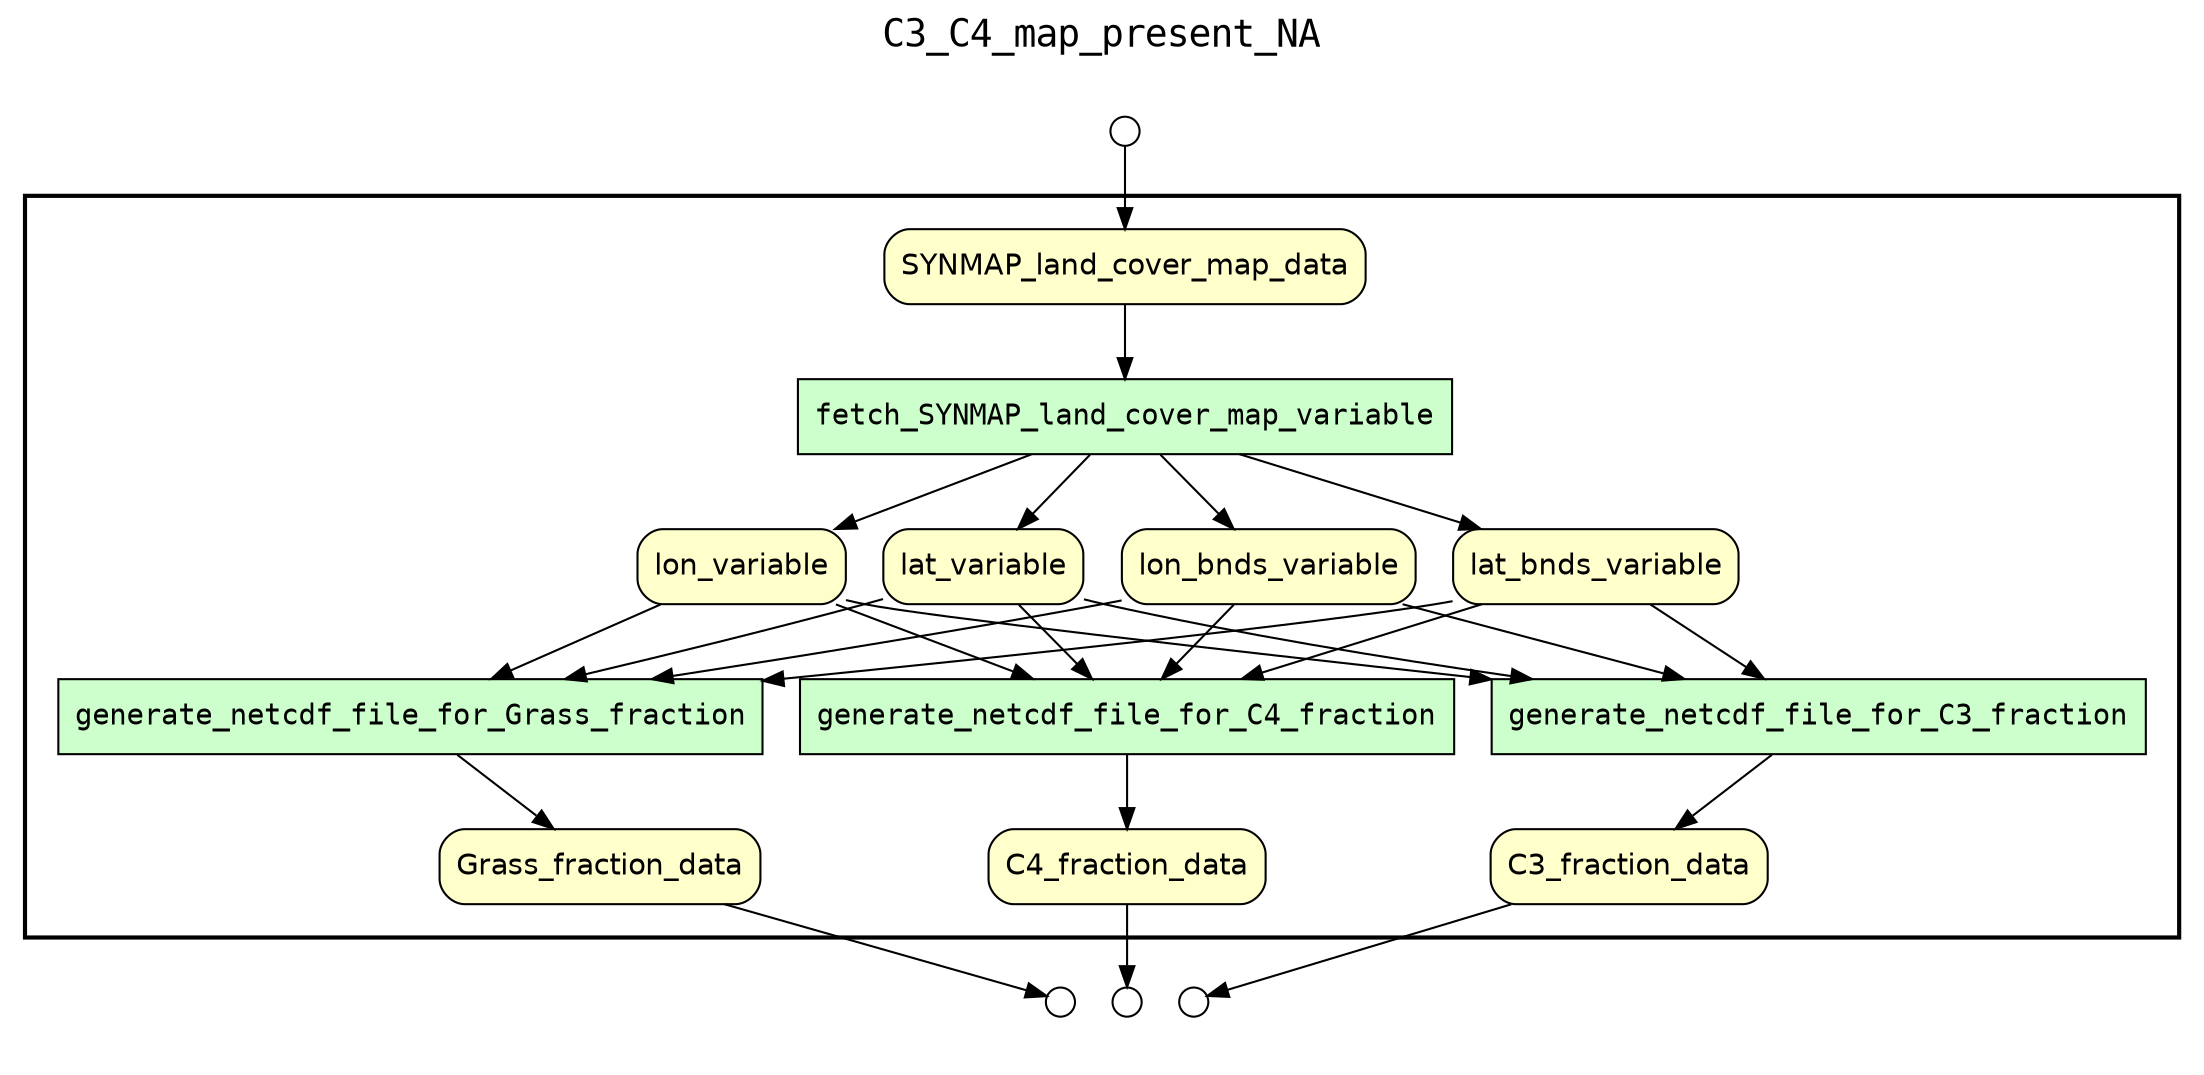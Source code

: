 
digraph yw_data_view {
rankdir=TB
fontname=Courier; fontsize=18; labelloc=t
label="C3_C4_map_present_NA"
subgraph cluster_workflow { label=""; color=black; penwidth=2
subgraph cluster_workflow_inner { label=""; color=white
node[shape=box style="filled" fillcolor="#CCFFCC" peripheries=1 fontname=Courier]
generate_netcdf_file_for_Grass_fraction
generate_netcdf_file_for_C4_fraction
generate_netcdf_file_for_C3_fraction
fetch_SYNMAP_land_cover_map_variable
node[shape=box style="filled" fillcolor="#CCFFCC" peripheries=1 fontname=Courier]
node[shape=box style="rounded,filled" fillcolor="#FFFFCC" peripheries=1 fontname=Helvetica]
SYNMAP_land_cover_map_data
lon_variable
lat_variable
lon_bnds_variable
lat_bnds_variable
C3_fraction_data
C4_fraction_data
Grass_fraction_data
node[shape=box style="rounded,filled" fillcolor="#FFFFFF" peripheries=1 fontname=Helvetica]
}}
subgraph cluster_inflows { label=""; color=white; penwidth=2
subgraph cluster_inflows_inner { label=""; color=white
node[shape=circle fillcolor="#FFFFFF" peripheries=1 width=0.2]
SYNMAP_land_cover_map_data_inflow [label=""]
}}
subgraph cluster_outflows { label=""; color=white; penwidth=2
subgraph cluster_outflows_inner { label=""; color=white
node[shape=circle fillcolor="#FFFFFF" peripheries=1 width=0.2]
Grass_fraction_data_outflow [label=""]
C4_fraction_data_outflow [label=""]
C3_fraction_data_outflow [label=""]
}}
generate_netcdf_file_for_Grass_fraction -> Grass_fraction_data
generate_netcdf_file_for_C4_fraction -> C4_fraction_data
generate_netcdf_file_for_C3_fraction -> C3_fraction_data
fetch_SYNMAP_land_cover_map_variable -> lat_bnds_variable
fetch_SYNMAP_land_cover_map_variable -> lon_bnds_variable
fetch_SYNMAP_land_cover_map_variable -> lat_variable
fetch_SYNMAP_land_cover_map_variable -> lon_variable
SYNMAP_land_cover_map_data -> fetch_SYNMAP_land_cover_map_variable
lon_variable -> generate_netcdf_file_for_C3_fraction
lat_variable -> generate_netcdf_file_for_C3_fraction
lon_bnds_variable -> generate_netcdf_file_for_C3_fraction
lat_bnds_variable -> generate_netcdf_file_for_C3_fraction
lon_variable -> generate_netcdf_file_for_C4_fraction
lat_variable -> generate_netcdf_file_for_C4_fraction
lon_bnds_variable -> generate_netcdf_file_for_C4_fraction
lat_bnds_variable -> generate_netcdf_file_for_C4_fraction
lon_variable -> generate_netcdf_file_for_Grass_fraction
lat_variable -> generate_netcdf_file_for_Grass_fraction
lon_bnds_variable -> generate_netcdf_file_for_Grass_fraction
lat_bnds_variable -> generate_netcdf_file_for_Grass_fraction
SYNMAP_land_cover_map_data_inflow -> SYNMAP_land_cover_map_data
Grass_fraction_data -> Grass_fraction_data_outflow
C4_fraction_data -> C4_fraction_data_outflow
C3_fraction_data -> C3_fraction_data_outflow
}

